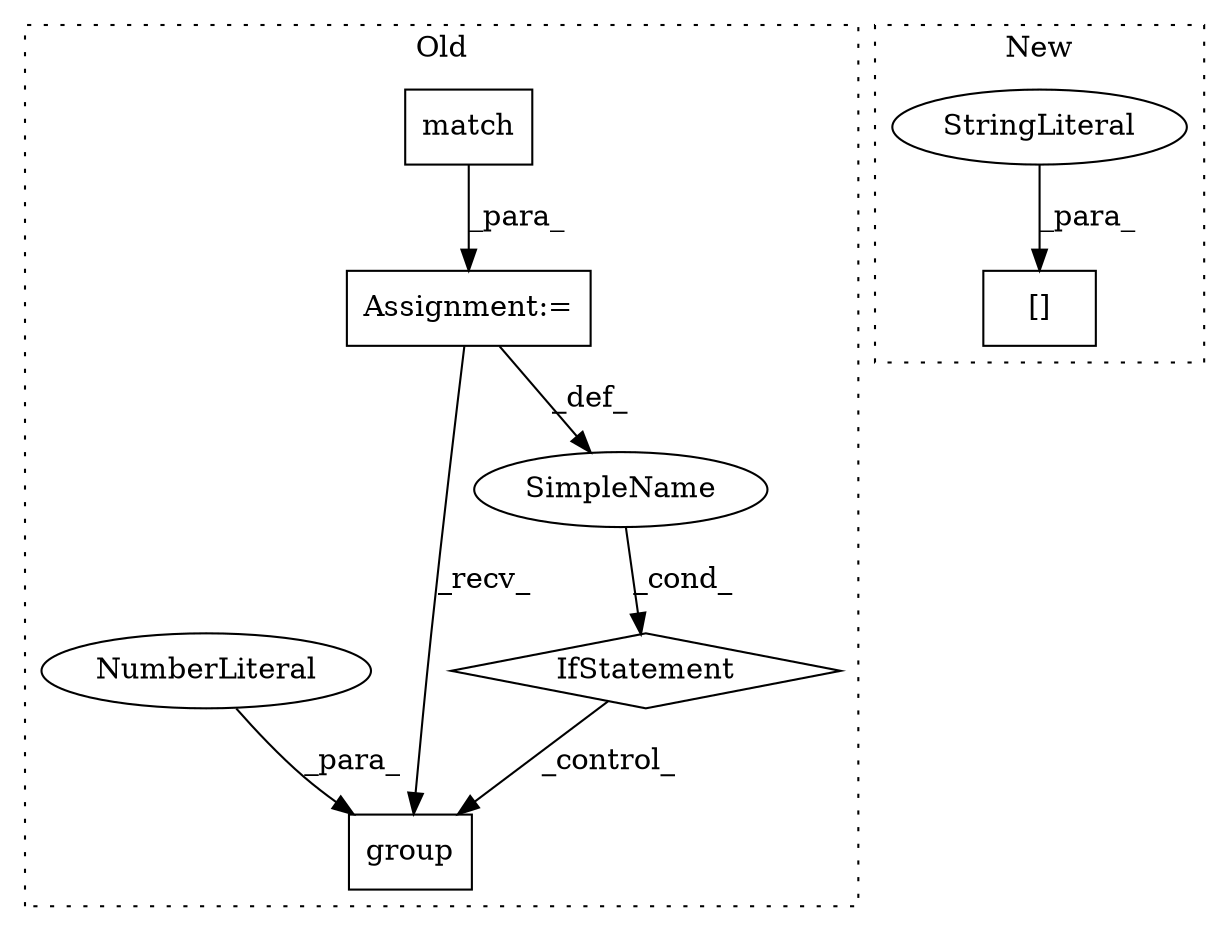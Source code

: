 digraph G {
subgraph cluster0 {
1 [label="match" a="32" s="2152,2169" l="6,1" shape="box"];
3 [label="Assignment:=" a="7" s="2126" l="1" shape="box"];
4 [label="IfStatement" a="25" s="2178,2184" l="4,2" shape="diamond"];
5 [label="group" a="32" s="2227,2234" l="6,1" shape="box"];
6 [label="NumberLiteral" a="34" s="2233" l="1" shape="ellipse"];
7 [label="SimpleName" a="42" s="" l="" shape="ellipse"];
label = "Old";
style="dotted";
}
subgraph cluster1 {
2 [label="[]" a="2" s="2005,2026" l="10,1" shape="box"];
8 [label="StringLiteral" a="45" s="2015" l="11" shape="ellipse"];
label = "New";
style="dotted";
}
1 -> 3 [label="_para_"];
3 -> 7 [label="_def_"];
3 -> 5 [label="_recv_"];
4 -> 5 [label="_control_"];
6 -> 5 [label="_para_"];
7 -> 4 [label="_cond_"];
8 -> 2 [label="_para_"];
}